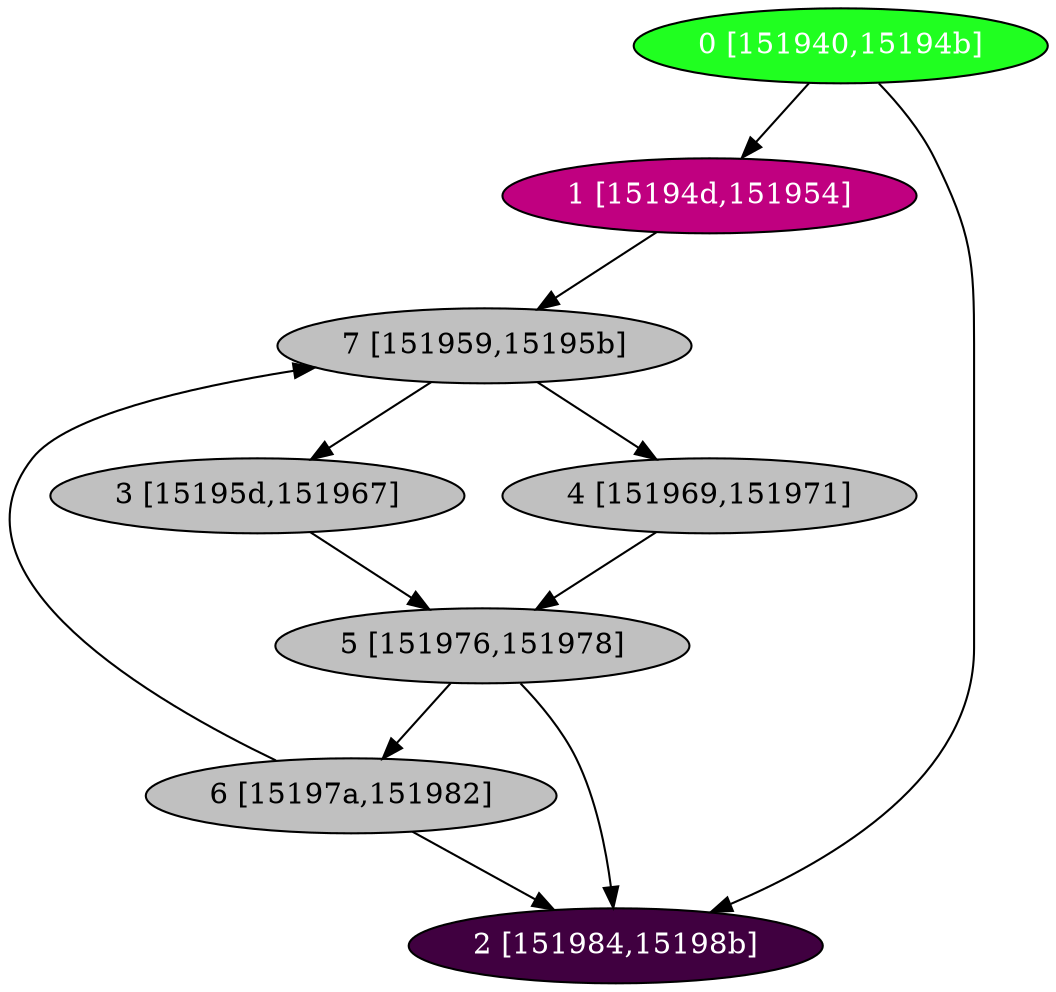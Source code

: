 diGraph libnss3{
	libnss3_0  [style=filled fillcolor="#20FF20" fontcolor="#ffffff" shape=oval label="0 [151940,15194b]"]
	libnss3_1  [style=filled fillcolor="#C00080" fontcolor="#ffffff" shape=oval label="1 [15194d,151954]"]
	libnss3_2  [style=filled fillcolor="#400040" fontcolor="#ffffff" shape=oval label="2 [151984,15198b]"]
	libnss3_3  [style=filled fillcolor="#C0C0C0" fontcolor="#000000" shape=oval label="3 [15195d,151967]"]
	libnss3_4  [style=filled fillcolor="#C0C0C0" fontcolor="#000000" shape=oval label="4 [151969,151971]"]
	libnss3_5  [style=filled fillcolor="#C0C0C0" fontcolor="#000000" shape=oval label="5 [151976,151978]"]
	libnss3_6  [style=filled fillcolor="#C0C0C0" fontcolor="#000000" shape=oval label="6 [15197a,151982]"]
	libnss3_7  [style=filled fillcolor="#C0C0C0" fontcolor="#000000" shape=oval label="7 [151959,15195b]"]

	libnss3_0 -> libnss3_1
	libnss3_0 -> libnss3_2
	libnss3_1 -> libnss3_7
	libnss3_3 -> libnss3_5
	libnss3_4 -> libnss3_5
	libnss3_5 -> libnss3_2
	libnss3_5 -> libnss3_6
	libnss3_6 -> libnss3_2
	libnss3_6 -> libnss3_7
	libnss3_7 -> libnss3_3
	libnss3_7 -> libnss3_4
}